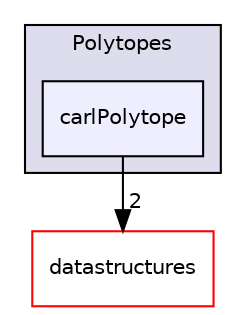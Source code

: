 digraph "/home/travis/build/hypro/hypro/src/hypro/representations/Polytopes/carlPolytope" {
  compound=true
  node [ fontsize="10", fontname="Helvetica"];
  edge [ labelfontsize="10", labelfontname="Helvetica"];
  subgraph clusterdir_ad938787f25f17484dcf7b42a899a1a5 {
    graph [ bgcolor="#ddddee", pencolor="black", label="Polytopes" fontname="Helvetica", fontsize="10", URL="dir_ad938787f25f17484dcf7b42a899a1a5.html"]
  dir_1af6716d628c86fbaf49b4d06740528b [shape=box, label="carlPolytope", style="filled", fillcolor="#eeeeff", pencolor="black", URL="dir_1af6716d628c86fbaf49b4d06740528b.html"];
  }
  dir_bce2075adec303dcb2f0c4fbfcbc8493 [shape=box label="datastructures" fillcolor="white" style="filled" color="red" URL="dir_bce2075adec303dcb2f0c4fbfcbc8493.html"];
  dir_1af6716d628c86fbaf49b4d06740528b->dir_bce2075adec303dcb2f0c4fbfcbc8493 [headlabel="2", labeldistance=1.5 headhref="dir_000018_000023.html"];
}

